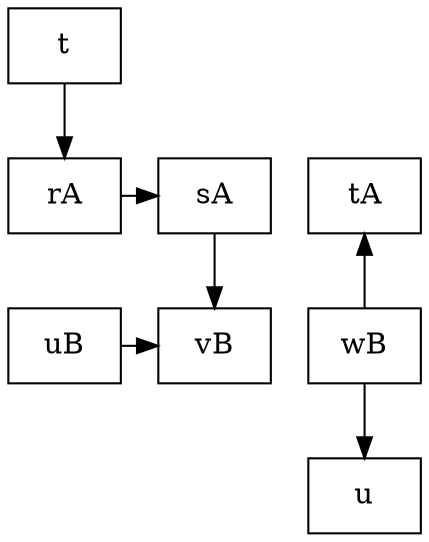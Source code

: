 digraph R {

  node [shape=circel];

  { rank=same rA sA tA }
  { rank=same uB vB wB }


   rA -> sA;
   sA -> vB;
   t  -> rA;
   uB -> vB;
   wB -> u;
   wB -> tA;

}
